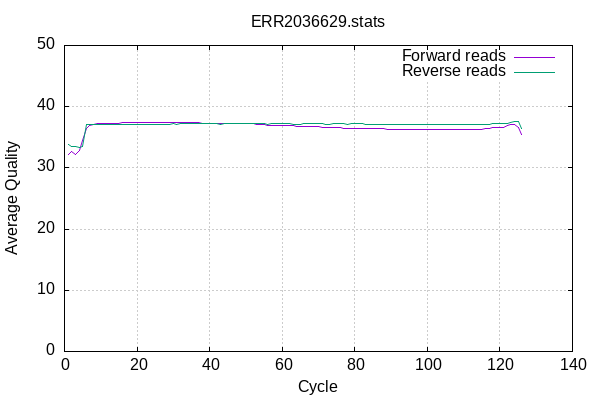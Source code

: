 
            set terminal png size 600,400 truecolor
            set output "ERR2036629-quals.png"
            set grid xtics ytics y2tics back lc rgb "#cccccc"
            set ylabel "Average Quality"
            set xlabel "Cycle"
            set yrange [0:50]
            set title "ERR2036629.stats" noenhanced
            plot '-' using 1:2 with lines title 'Forward reads' , '-' using 1:2 with lines title 'Reverse reads'
        1	32.27
2	32.69
3	32.21
4	32.78
5	34.55
6	36.45
7	36.93
8	37.16
9	37.28
10	37.25
11	37.30
12	37.33
13	37.33
14	37.31
15	37.31
16	37.34
17	37.38
18	37.40
19	37.41
20	37.43
21	37.44
22	37.43
23	37.42
24	37.44
25	37.42
26	37.41
27	37.42
28	37.41
29	37.40
30	37.40
31	37.40
32	37.40
33	37.39
34	37.37
35	37.37
36	37.37
37	37.35
38	37.33
39	37.32
40	37.32
41	37.32
42	37.30
43	37.29
44	37.28
45	37.27
46	37.26
47	37.25
48	37.25
49	37.24
50	37.20
51	37.18
52	37.18
53	37.15
54	37.11
55	37.05
56	36.97
57	36.94
58	36.97
59	36.95
60	36.91
61	36.89
62	36.89
63	36.86
64	36.84
65	36.81
66	36.75
67	36.72
68	36.74
69	36.77
70	36.74
71	36.68
72	36.62
73	36.57
74	36.55
75	36.53
76	36.52
77	36.45
78	36.46
79	36.49
80	36.44
81	36.43
82	36.45
83	36.42
84	36.44
85	36.44
86	36.43
87	36.39
88	36.36
89	36.32
90	36.28
91	36.24
92	36.26
93	36.31
94	36.32
95	36.29
96	36.26
97	36.25
98	36.24
99	36.21
100	36.22
101	36.23
102	36.25
103	36.23
104	36.21
105	36.22
106	36.28
107	36.34
108	36.31
109	36.28
110	36.26
111	36.30
112	36.30
113	36.29
114	36.31
115	36.35
116	36.43
117	36.50
118	36.53
119	36.54
120	36.58
121	36.66
122	36.88
123	37.08
124	37.16
125	36.52
126	35.43
end
1	33.78
2	33.50
3	33.49
4	33.41
5	33.53
6	37.11
7	37.12
8	37.15
9	37.13
10	37.10
11	37.12
12	37.14
13	37.04
14	37.09
15	37.09
16	37.09
17	37.15
18	37.07
19	37.06
20	37.05
21	37.06
22	37.11
23	37.12
24	37.10
25	37.10
26	37.11
27	37.11
28	37.11
29	37.10
30	37.19
31	37.17
32	37.22
33	37.23
34	37.19
35	37.18
36	37.22
37	37.24
38	37.25
39	37.24
40	37.23
41	37.23
42	37.22
43	37.16
44	37.20
45	37.20
46	37.21
47	37.22
48	37.22
49	37.22
50	37.20
51	37.20
52	37.20
53	37.20
54	37.18
55	37.19
56	37.11
57	37.18
58	37.20
59	37.19
60	37.20
61	37.19
62	37.19
63	37.14
64	37.17
65	37.17
66	37.19
67	37.19
68	37.19
69	37.19
70	37.19
71	37.19
72	37.17
73	37.17
74	37.19
75	37.19
76	37.19
77	37.19
78	37.17
79	37.18
80	37.19
81	37.19
82	37.19
83	37.17
84	37.17
85	37.15
86	37.11
87	37.09
88	37.10
89	37.13
90	37.13
91	37.17
92	37.17
93	37.17
94	37.16
95	37.16
96	37.15
97	37.13
98	37.15
99	37.15
100	37.11
101	37.10
102	37.11
103	37.12
104	37.12
105	37.12
106	37.12
107	37.11
108	37.13
109	37.13
110	37.15
111	37.13
112	37.11
113	37.08
114	37.14
115	37.09
116	37.10
117	37.13
118	37.18
119	37.23
120	37.26
121	37.29
122	37.31
123	37.48
124	37.52
125	37.51
126	36.38
end
